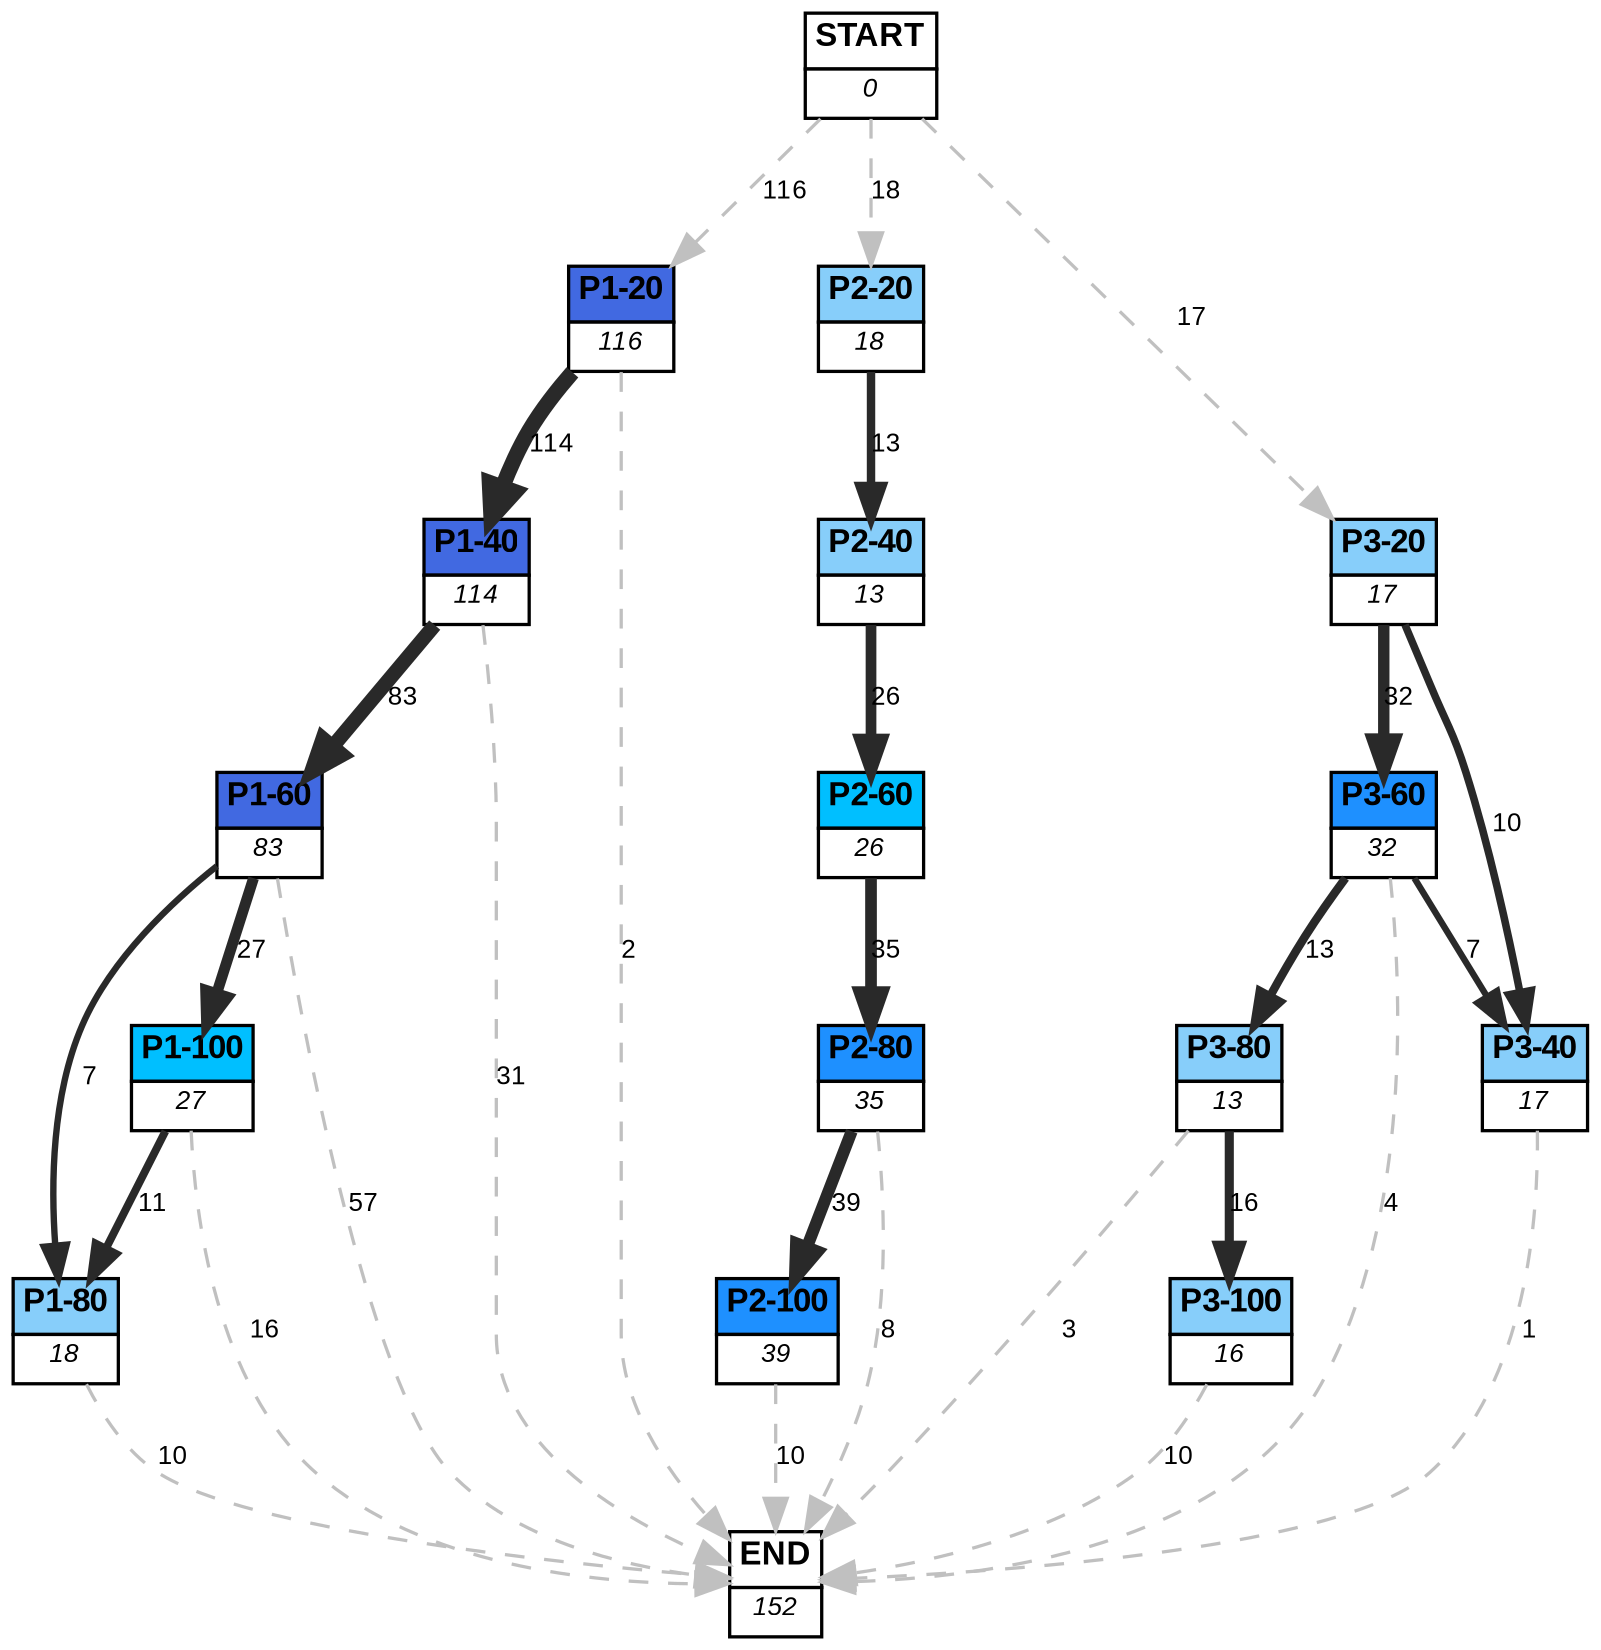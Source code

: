 digraph graphname {
	dpi = 150
	size="16,11!";
	margin = 0;
"P1-20" [shape=plain, label=<<table border="0" cellborder="1" cellspacing="0"><tr><td bgcolor="royalblue"><FONT face="Arial" POINT-SIZE="10"><b>P1-20</b></FONT></td></tr><tr><td bgcolor="white"><FONT face="Arial" POINT-SIZE="8"><i>116</i></FONT></td></tr></table>>]
"P1-40" [shape=plain, label=<<table border="0" cellborder="1" cellspacing="0"><tr><td bgcolor="royalblue"><FONT face="Arial" POINT-SIZE="10"><b>P1-40</b></FONT></td></tr><tr><td bgcolor="white"><FONT face="Arial" POINT-SIZE="8"><i>114</i></FONT></td></tr></table>>]
"P1-60" [shape=plain, label=<<table border="0" cellborder="1" cellspacing="0"><tr><td bgcolor="royalblue"><FONT face="Arial" POINT-SIZE="10"><b>P1-60</b></FONT></td></tr><tr><td bgcolor="white"><FONT face="Arial" POINT-SIZE="8"><i>83</i></FONT></td></tr></table>>]
"P1-100" [shape=plain, label=<<table border="0" cellborder="1" cellspacing="0"><tr><td bgcolor="deepskyblue"><FONT face="Arial" POINT-SIZE="10"><b>P1-100</b></FONT></td></tr><tr><td bgcolor="white"><FONT face="Arial" POINT-SIZE="8"><i>27</i></FONT></td></tr></table>>]
"P1-80" [shape=plain, label=<<table border="0" cellborder="1" cellspacing="0"><tr><td bgcolor="lightskyblue"><FONT face="Arial" POINT-SIZE="10"><b>P1-80</b></FONT></td></tr><tr><td bgcolor="white"><FONT face="Arial" POINT-SIZE="8"><i>18</i></FONT></td></tr></table>>]
"P2-20" [shape=plain, label=<<table border="0" cellborder="1" cellspacing="0"><tr><td bgcolor="lightskyblue"><FONT face="Arial" POINT-SIZE="10"><b>P2-20</b></FONT></td></tr><tr><td bgcolor="white"><FONT face="Arial" POINT-SIZE="8"><i>18</i></FONT></td></tr></table>>]
"P2-60" [shape=plain, label=<<table border="0" cellborder="1" cellspacing="0"><tr><td bgcolor="deepskyblue"><FONT face="Arial" POINT-SIZE="10"><b>P2-60</b></FONT></td></tr><tr><td bgcolor="white"><FONT face="Arial" POINT-SIZE="8"><i>26</i></FONT></td></tr></table>>]
"P2-40" [shape=plain, label=<<table border="0" cellborder="1" cellspacing="0"><tr><td bgcolor="lightskyblue"><FONT face="Arial" POINT-SIZE="10"><b>P2-40</b></FONT></td></tr><tr><td bgcolor="white"><FONT face="Arial" POINT-SIZE="8"><i>13</i></FONT></td></tr></table>>]
"P2-80" [shape=plain, label=<<table border="0" cellborder="1" cellspacing="0"><tr><td bgcolor="dodgerblue"><FONT face="Arial" POINT-SIZE="10"><b>P2-80</b></FONT></td></tr><tr><td bgcolor="white"><FONT face="Arial" POINT-SIZE="8"><i>35</i></FONT></td></tr></table>>]
"P2-100" [shape=plain, label=<<table border="0" cellborder="1" cellspacing="0"><tr><td bgcolor="dodgerblue"><FONT face="Arial" POINT-SIZE="10"><b>P2-100</b></FONT></td></tr><tr><td bgcolor="white"><FONT face="Arial" POINT-SIZE="8"><i>39</i></FONT></td></tr></table>>]
"P3-20" [shape=plain, label=<<table border="0" cellborder="1" cellspacing="0"><tr><td bgcolor="lightskyblue"><FONT face="Arial" POINT-SIZE="10"><b>P3-20</b></FONT></td></tr><tr><td bgcolor="white"><FONT face="Arial" POINT-SIZE="8"><i>17</i></FONT></td></tr></table>>]
"P3-60" [shape=plain, label=<<table border="0" cellborder="1" cellspacing="0"><tr><td bgcolor="dodgerblue"><FONT face="Arial" POINT-SIZE="10"><b>P3-60</b></FONT></td></tr><tr><td bgcolor="white"><FONT face="Arial" POINT-SIZE="8"><i>32</i></FONT></td></tr></table>>]
"P3-40" [shape=plain, label=<<table border="0" cellborder="1" cellspacing="0"><tr><td bgcolor="lightskyblue"><FONT face="Arial" POINT-SIZE="10"><b>P3-40</b></FONT></td></tr><tr><td bgcolor="white"><FONT face="Arial" POINT-SIZE="8"><i>17</i></FONT></td></tr></table>>]
"P3-80" [shape=plain, label=<<table border="0" cellborder="1" cellspacing="0"><tr><td bgcolor="lightskyblue"><FONT face="Arial" POINT-SIZE="10"><b>P3-80</b></FONT></td></tr><tr><td bgcolor="white"><FONT face="Arial" POINT-SIZE="8"><i>13</i></FONT></td></tr></table>>]
"P3-100" [shape=plain, label=<<table border="0" cellborder="1" cellspacing="0"><tr><td bgcolor="lightskyblue"><FONT face="Arial" POINT-SIZE="10"><b>P3-100</b></FONT></td></tr><tr><td bgcolor="white"><FONT face="Arial" POINT-SIZE="8"><i>16</i></FONT></td></tr></table>>]
"START" [shape=plain, label=<<table border="0" cellborder="1" cellspacing="0"><tr><td bgcolor="white"><FONT face="Arial" POINT-SIZE="10"><b>START</b></FONT></td></tr><tr><td bgcolor="white"><FONT face="Arial" POINT-SIZE="8"><i>0</i></FONT></td></tr></table>>]
"END" [shape=plain, label=<<table border="0" cellborder="1" cellspacing="0"><tr><td bgcolor="white"><FONT face="Arial" POINT-SIZE="10"><b>END</b></FONT></td></tr><tr><td bgcolor="white"><FONT face="Arial" POINT-SIZE="8"><i>152</i></FONT></td></tr></table>>]
"P1-20" -> "P1-40" [ color=grey16 penwidth = "4.736198448394496"label ="114" labelfloat=false fontname="Arial" fontsize=8]
"P1-20" -> "END" [ style = dashed color=grey label ="2" labelfloat=false fontname="Arial" fontsize=8]
"P1-40" -> "P1-60" [ color=grey16 penwidth = "4.418840607796598"label ="83" labelfloat=false fontname="Arial" fontsize=8]
"P1-40" -> "END" [ style = dashed color=grey label ="31" labelfloat=false fontname="Arial" fontsize=8]
"P1-60" -> "P1-100" [ color=grey16 penwidth = "3.295836866004329"label ="27" labelfloat=false fontname="Arial" fontsize=8]
"P1-60" -> "P1-80" [ color=grey16 penwidth = "1.9459101490553132"label ="7" labelfloat=false fontname="Arial" fontsize=8]
"P1-60" -> "END" [ style = dashed color=grey label ="57" labelfloat=false fontname="Arial" fontsize=8]
"P1-100" -> "P1-80" [ color=grey16 penwidth = "2.3978952727983707"label ="11" labelfloat=false fontname="Arial" fontsize=8]
"P1-100" -> "END" [ style = dashed color=grey label ="16" labelfloat=false fontname="Arial" fontsize=8]
"P1-80" -> "END" [ style = dashed color=grey label ="10" labelfloat=false fontname="Arial" fontsize=8]
"P2-20" -> "P2-40" [ color=grey16 penwidth = "2.5649493574615367"label ="13" labelfloat=false fontname="Arial" fontsize=8]
"P2-60" -> "P2-80" [ color=grey16 penwidth = "3.5553480614894135"label ="35" labelfloat=false fontname="Arial" fontsize=8]
"P2-40" -> "P2-60" [ color=grey16 penwidth = "3.258096538021482"label ="26" labelfloat=false fontname="Arial" fontsize=8]
"P2-80" -> "P2-100" [ color=grey16 penwidth = "3.6635616461296463"label ="39" labelfloat=false fontname="Arial" fontsize=8]
"P2-80" -> "END" [ style = dashed color=grey label ="8" labelfloat=false fontname="Arial" fontsize=8]
"P2-100" -> "END" [ style = dashed color=grey label ="10" labelfloat=false fontname="Arial" fontsize=8]
"P3-20" -> "P3-60" [ color=grey16 penwidth = "3.4657359027997265"label ="32" labelfloat=false fontname="Arial" fontsize=8]
"P3-20" -> "P3-40" [ color=grey16 penwidth = "2.302585092994046"label ="10" labelfloat=false fontname="Arial" fontsize=8]
"P3-60" -> "P3-40" [ color=grey16 penwidth = "1.9459101490553132"label ="7" labelfloat=false fontname="Arial" fontsize=8]
"P3-60" -> "P3-80" [ color=grey16 penwidth = "2.5649493574615367"label ="13" labelfloat=false fontname="Arial" fontsize=8]
"P3-60" -> "END" [ style = dashed color=grey label ="4" labelfloat=false fontname="Arial" fontsize=8]
"P3-40" -> "END" [ style = dashed color=grey label ="1" labelfloat=false fontname="Arial" fontsize=8]
"P3-80" -> "P3-100" [ color=grey16 penwidth = "2.772588722239781"label ="16" labelfloat=false fontname="Arial" fontsize=8]
"P3-80" -> "END" [ style = dashed color=grey label ="3" labelfloat=false fontname="Arial" fontsize=8]
"P3-100" -> "END" [ style = dashed color=grey label ="10" labelfloat=false fontname="Arial" fontsize=8]
"START" -> "P1-20" [ style = dashed color=grey label ="116" labelfloat=false fontname="Arial" fontsize=8]
"START" -> "P2-20" [ style = dashed color=grey label ="18" labelfloat=false fontname="Arial" fontsize=8]
"START" -> "P3-20" [ style = dashed color=grey label ="17" labelfloat=false fontname="Arial" fontsize=8]
}